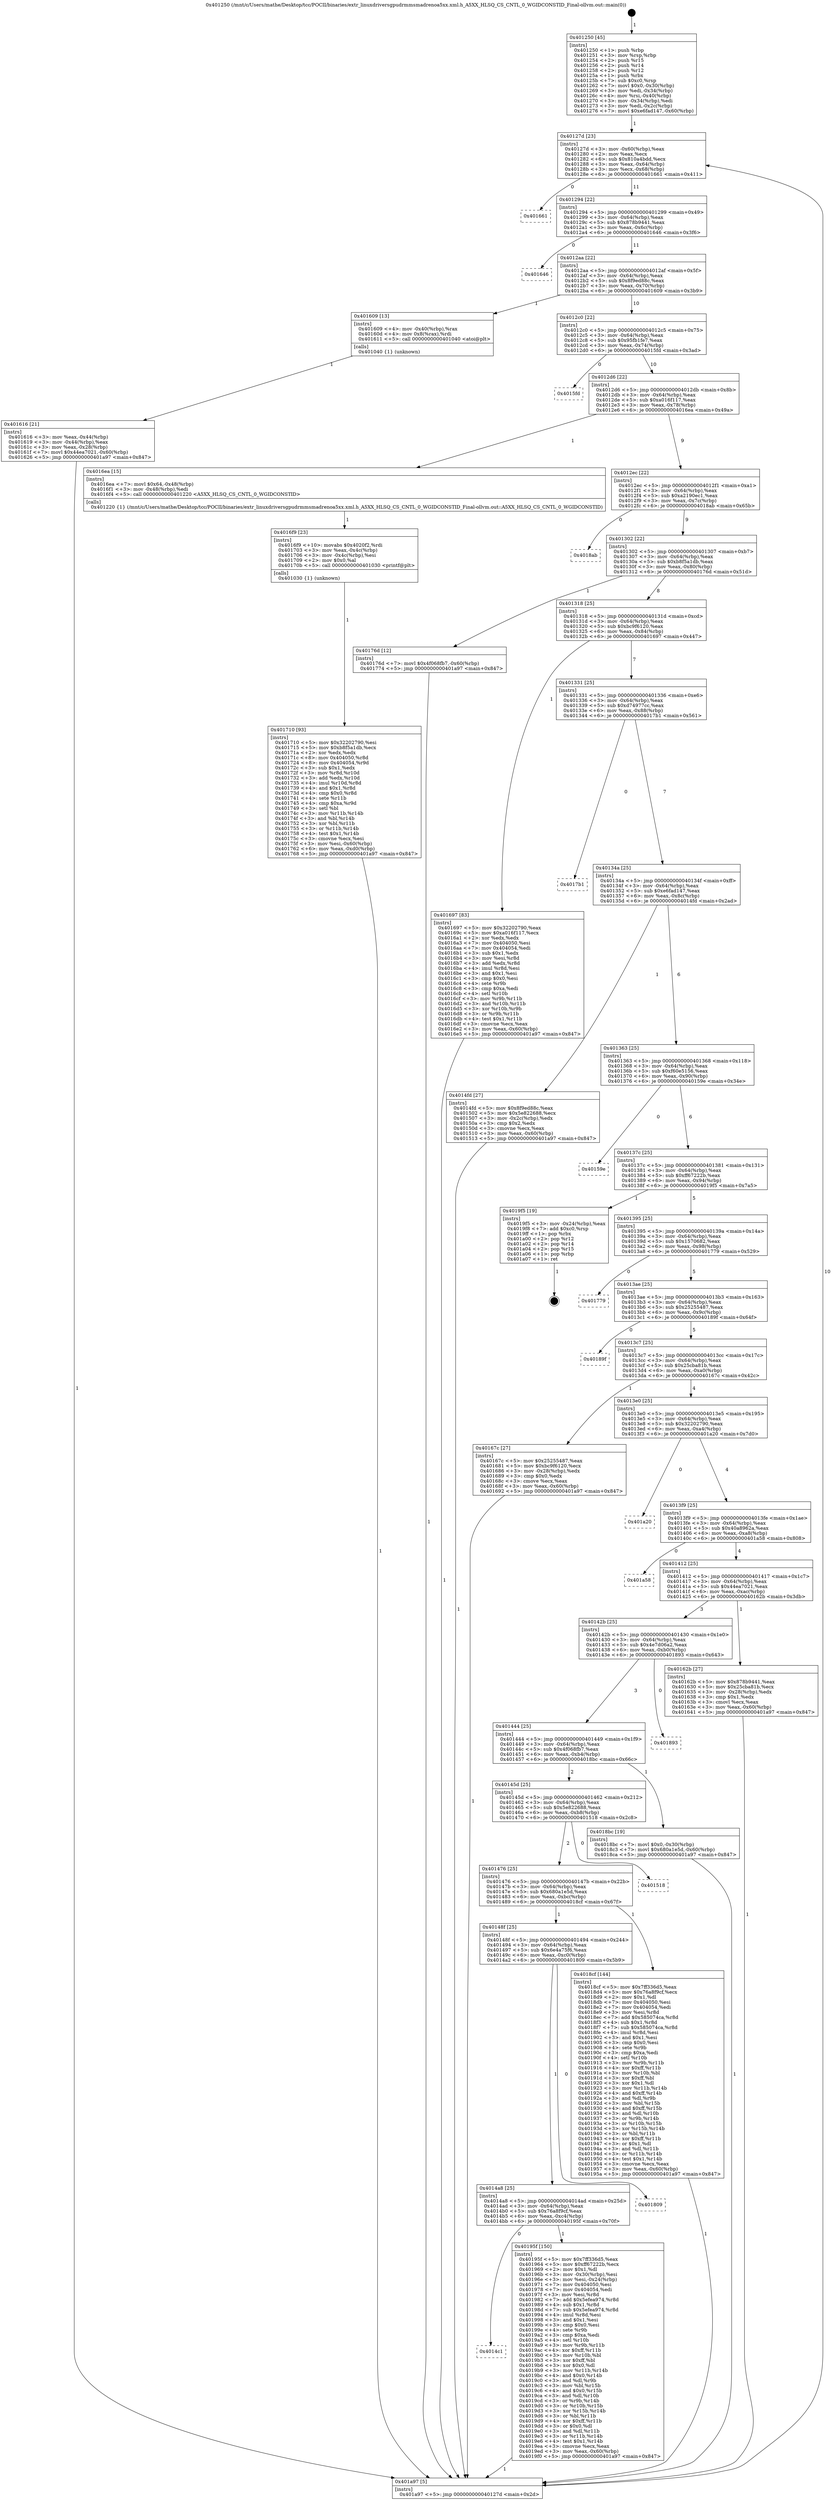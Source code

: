 digraph "0x401250" {
  label = "0x401250 (/mnt/c/Users/mathe/Desktop/tcc/POCII/binaries/extr_linuxdriversgpudrmmsmadrenoa5xx.xml.h_A5XX_HLSQ_CS_CNTL_0_WGIDCONSTID_Final-ollvm.out::main(0))"
  labelloc = "t"
  node[shape=record]

  Entry [label="",width=0.3,height=0.3,shape=circle,fillcolor=black,style=filled]
  "0x40127d" [label="{
     0x40127d [23]\l
     | [instrs]\l
     &nbsp;&nbsp;0x40127d \<+3\>: mov -0x60(%rbp),%eax\l
     &nbsp;&nbsp;0x401280 \<+2\>: mov %eax,%ecx\l
     &nbsp;&nbsp;0x401282 \<+6\>: sub $0x810a4bdd,%ecx\l
     &nbsp;&nbsp;0x401288 \<+3\>: mov %eax,-0x64(%rbp)\l
     &nbsp;&nbsp;0x40128b \<+3\>: mov %ecx,-0x68(%rbp)\l
     &nbsp;&nbsp;0x40128e \<+6\>: je 0000000000401661 \<main+0x411\>\l
  }"]
  "0x401661" [label="{
     0x401661\l
  }", style=dashed]
  "0x401294" [label="{
     0x401294 [22]\l
     | [instrs]\l
     &nbsp;&nbsp;0x401294 \<+5\>: jmp 0000000000401299 \<main+0x49\>\l
     &nbsp;&nbsp;0x401299 \<+3\>: mov -0x64(%rbp),%eax\l
     &nbsp;&nbsp;0x40129c \<+5\>: sub $0x878b9441,%eax\l
     &nbsp;&nbsp;0x4012a1 \<+3\>: mov %eax,-0x6c(%rbp)\l
     &nbsp;&nbsp;0x4012a4 \<+6\>: je 0000000000401646 \<main+0x3f6\>\l
  }"]
  Exit [label="",width=0.3,height=0.3,shape=circle,fillcolor=black,style=filled,peripheries=2]
  "0x401646" [label="{
     0x401646\l
  }", style=dashed]
  "0x4012aa" [label="{
     0x4012aa [22]\l
     | [instrs]\l
     &nbsp;&nbsp;0x4012aa \<+5\>: jmp 00000000004012af \<main+0x5f\>\l
     &nbsp;&nbsp;0x4012af \<+3\>: mov -0x64(%rbp),%eax\l
     &nbsp;&nbsp;0x4012b2 \<+5\>: sub $0x8f9ed88c,%eax\l
     &nbsp;&nbsp;0x4012b7 \<+3\>: mov %eax,-0x70(%rbp)\l
     &nbsp;&nbsp;0x4012ba \<+6\>: je 0000000000401609 \<main+0x3b9\>\l
  }"]
  "0x4014c1" [label="{
     0x4014c1\l
  }", style=dashed]
  "0x401609" [label="{
     0x401609 [13]\l
     | [instrs]\l
     &nbsp;&nbsp;0x401609 \<+4\>: mov -0x40(%rbp),%rax\l
     &nbsp;&nbsp;0x40160d \<+4\>: mov 0x8(%rax),%rdi\l
     &nbsp;&nbsp;0x401611 \<+5\>: call 0000000000401040 \<atoi@plt\>\l
     | [calls]\l
     &nbsp;&nbsp;0x401040 \{1\} (unknown)\l
  }"]
  "0x4012c0" [label="{
     0x4012c0 [22]\l
     | [instrs]\l
     &nbsp;&nbsp;0x4012c0 \<+5\>: jmp 00000000004012c5 \<main+0x75\>\l
     &nbsp;&nbsp;0x4012c5 \<+3\>: mov -0x64(%rbp),%eax\l
     &nbsp;&nbsp;0x4012c8 \<+5\>: sub $0x95fb1fe7,%eax\l
     &nbsp;&nbsp;0x4012cd \<+3\>: mov %eax,-0x74(%rbp)\l
     &nbsp;&nbsp;0x4012d0 \<+6\>: je 00000000004015fd \<main+0x3ad\>\l
  }"]
  "0x40195f" [label="{
     0x40195f [150]\l
     | [instrs]\l
     &nbsp;&nbsp;0x40195f \<+5\>: mov $0x7ff336d5,%eax\l
     &nbsp;&nbsp;0x401964 \<+5\>: mov $0xff67222b,%ecx\l
     &nbsp;&nbsp;0x401969 \<+2\>: mov $0x1,%dl\l
     &nbsp;&nbsp;0x40196b \<+3\>: mov -0x30(%rbp),%esi\l
     &nbsp;&nbsp;0x40196e \<+3\>: mov %esi,-0x24(%rbp)\l
     &nbsp;&nbsp;0x401971 \<+7\>: mov 0x404050,%esi\l
     &nbsp;&nbsp;0x401978 \<+7\>: mov 0x404054,%edi\l
     &nbsp;&nbsp;0x40197f \<+3\>: mov %esi,%r8d\l
     &nbsp;&nbsp;0x401982 \<+7\>: add $0x5efea974,%r8d\l
     &nbsp;&nbsp;0x401989 \<+4\>: sub $0x1,%r8d\l
     &nbsp;&nbsp;0x40198d \<+7\>: sub $0x5efea974,%r8d\l
     &nbsp;&nbsp;0x401994 \<+4\>: imul %r8d,%esi\l
     &nbsp;&nbsp;0x401998 \<+3\>: and $0x1,%esi\l
     &nbsp;&nbsp;0x40199b \<+3\>: cmp $0x0,%esi\l
     &nbsp;&nbsp;0x40199e \<+4\>: sete %r9b\l
     &nbsp;&nbsp;0x4019a2 \<+3\>: cmp $0xa,%edi\l
     &nbsp;&nbsp;0x4019a5 \<+4\>: setl %r10b\l
     &nbsp;&nbsp;0x4019a9 \<+3\>: mov %r9b,%r11b\l
     &nbsp;&nbsp;0x4019ac \<+4\>: xor $0xff,%r11b\l
     &nbsp;&nbsp;0x4019b0 \<+3\>: mov %r10b,%bl\l
     &nbsp;&nbsp;0x4019b3 \<+3\>: xor $0xff,%bl\l
     &nbsp;&nbsp;0x4019b6 \<+3\>: xor $0x0,%dl\l
     &nbsp;&nbsp;0x4019b9 \<+3\>: mov %r11b,%r14b\l
     &nbsp;&nbsp;0x4019bc \<+4\>: and $0x0,%r14b\l
     &nbsp;&nbsp;0x4019c0 \<+3\>: and %dl,%r9b\l
     &nbsp;&nbsp;0x4019c3 \<+3\>: mov %bl,%r15b\l
     &nbsp;&nbsp;0x4019c6 \<+4\>: and $0x0,%r15b\l
     &nbsp;&nbsp;0x4019ca \<+3\>: and %dl,%r10b\l
     &nbsp;&nbsp;0x4019cd \<+3\>: or %r9b,%r14b\l
     &nbsp;&nbsp;0x4019d0 \<+3\>: or %r10b,%r15b\l
     &nbsp;&nbsp;0x4019d3 \<+3\>: xor %r15b,%r14b\l
     &nbsp;&nbsp;0x4019d6 \<+3\>: or %bl,%r11b\l
     &nbsp;&nbsp;0x4019d9 \<+4\>: xor $0xff,%r11b\l
     &nbsp;&nbsp;0x4019dd \<+3\>: or $0x0,%dl\l
     &nbsp;&nbsp;0x4019e0 \<+3\>: and %dl,%r11b\l
     &nbsp;&nbsp;0x4019e3 \<+3\>: or %r11b,%r14b\l
     &nbsp;&nbsp;0x4019e6 \<+4\>: test $0x1,%r14b\l
     &nbsp;&nbsp;0x4019ea \<+3\>: cmovne %ecx,%eax\l
     &nbsp;&nbsp;0x4019ed \<+3\>: mov %eax,-0x60(%rbp)\l
     &nbsp;&nbsp;0x4019f0 \<+5\>: jmp 0000000000401a97 \<main+0x847\>\l
  }"]
  "0x4015fd" [label="{
     0x4015fd\l
  }", style=dashed]
  "0x4012d6" [label="{
     0x4012d6 [22]\l
     | [instrs]\l
     &nbsp;&nbsp;0x4012d6 \<+5\>: jmp 00000000004012db \<main+0x8b\>\l
     &nbsp;&nbsp;0x4012db \<+3\>: mov -0x64(%rbp),%eax\l
     &nbsp;&nbsp;0x4012de \<+5\>: sub $0xa016f117,%eax\l
     &nbsp;&nbsp;0x4012e3 \<+3\>: mov %eax,-0x78(%rbp)\l
     &nbsp;&nbsp;0x4012e6 \<+6\>: je 00000000004016ea \<main+0x49a\>\l
  }"]
  "0x4014a8" [label="{
     0x4014a8 [25]\l
     | [instrs]\l
     &nbsp;&nbsp;0x4014a8 \<+5\>: jmp 00000000004014ad \<main+0x25d\>\l
     &nbsp;&nbsp;0x4014ad \<+3\>: mov -0x64(%rbp),%eax\l
     &nbsp;&nbsp;0x4014b0 \<+5\>: sub $0x76a8f9cf,%eax\l
     &nbsp;&nbsp;0x4014b5 \<+6\>: mov %eax,-0xc4(%rbp)\l
     &nbsp;&nbsp;0x4014bb \<+6\>: je 000000000040195f \<main+0x70f\>\l
  }"]
  "0x4016ea" [label="{
     0x4016ea [15]\l
     | [instrs]\l
     &nbsp;&nbsp;0x4016ea \<+7\>: movl $0x64,-0x48(%rbp)\l
     &nbsp;&nbsp;0x4016f1 \<+3\>: mov -0x48(%rbp),%edi\l
     &nbsp;&nbsp;0x4016f4 \<+5\>: call 0000000000401220 \<A5XX_HLSQ_CS_CNTL_0_WGIDCONSTID\>\l
     | [calls]\l
     &nbsp;&nbsp;0x401220 \{1\} (/mnt/c/Users/mathe/Desktop/tcc/POCII/binaries/extr_linuxdriversgpudrmmsmadrenoa5xx.xml.h_A5XX_HLSQ_CS_CNTL_0_WGIDCONSTID_Final-ollvm.out::A5XX_HLSQ_CS_CNTL_0_WGIDCONSTID)\l
  }"]
  "0x4012ec" [label="{
     0x4012ec [22]\l
     | [instrs]\l
     &nbsp;&nbsp;0x4012ec \<+5\>: jmp 00000000004012f1 \<main+0xa1\>\l
     &nbsp;&nbsp;0x4012f1 \<+3\>: mov -0x64(%rbp),%eax\l
     &nbsp;&nbsp;0x4012f4 \<+5\>: sub $0xa2190ec1,%eax\l
     &nbsp;&nbsp;0x4012f9 \<+3\>: mov %eax,-0x7c(%rbp)\l
     &nbsp;&nbsp;0x4012fc \<+6\>: je 00000000004018ab \<main+0x65b\>\l
  }"]
  "0x401809" [label="{
     0x401809\l
  }", style=dashed]
  "0x4018ab" [label="{
     0x4018ab\l
  }", style=dashed]
  "0x401302" [label="{
     0x401302 [22]\l
     | [instrs]\l
     &nbsp;&nbsp;0x401302 \<+5\>: jmp 0000000000401307 \<main+0xb7\>\l
     &nbsp;&nbsp;0x401307 \<+3\>: mov -0x64(%rbp),%eax\l
     &nbsp;&nbsp;0x40130a \<+5\>: sub $0xb8f5a1db,%eax\l
     &nbsp;&nbsp;0x40130f \<+3\>: mov %eax,-0x80(%rbp)\l
     &nbsp;&nbsp;0x401312 \<+6\>: je 000000000040176d \<main+0x51d\>\l
  }"]
  "0x40148f" [label="{
     0x40148f [25]\l
     | [instrs]\l
     &nbsp;&nbsp;0x40148f \<+5\>: jmp 0000000000401494 \<main+0x244\>\l
     &nbsp;&nbsp;0x401494 \<+3\>: mov -0x64(%rbp),%eax\l
     &nbsp;&nbsp;0x401497 \<+5\>: sub $0x6e4a75f6,%eax\l
     &nbsp;&nbsp;0x40149c \<+6\>: mov %eax,-0xc0(%rbp)\l
     &nbsp;&nbsp;0x4014a2 \<+6\>: je 0000000000401809 \<main+0x5b9\>\l
  }"]
  "0x40176d" [label="{
     0x40176d [12]\l
     | [instrs]\l
     &nbsp;&nbsp;0x40176d \<+7\>: movl $0x4f068fb7,-0x60(%rbp)\l
     &nbsp;&nbsp;0x401774 \<+5\>: jmp 0000000000401a97 \<main+0x847\>\l
  }"]
  "0x401318" [label="{
     0x401318 [25]\l
     | [instrs]\l
     &nbsp;&nbsp;0x401318 \<+5\>: jmp 000000000040131d \<main+0xcd\>\l
     &nbsp;&nbsp;0x40131d \<+3\>: mov -0x64(%rbp),%eax\l
     &nbsp;&nbsp;0x401320 \<+5\>: sub $0xbc9f6120,%eax\l
     &nbsp;&nbsp;0x401325 \<+6\>: mov %eax,-0x84(%rbp)\l
     &nbsp;&nbsp;0x40132b \<+6\>: je 0000000000401697 \<main+0x447\>\l
  }"]
  "0x4018cf" [label="{
     0x4018cf [144]\l
     | [instrs]\l
     &nbsp;&nbsp;0x4018cf \<+5\>: mov $0x7ff336d5,%eax\l
     &nbsp;&nbsp;0x4018d4 \<+5\>: mov $0x76a8f9cf,%ecx\l
     &nbsp;&nbsp;0x4018d9 \<+2\>: mov $0x1,%dl\l
     &nbsp;&nbsp;0x4018db \<+7\>: mov 0x404050,%esi\l
     &nbsp;&nbsp;0x4018e2 \<+7\>: mov 0x404054,%edi\l
     &nbsp;&nbsp;0x4018e9 \<+3\>: mov %esi,%r8d\l
     &nbsp;&nbsp;0x4018ec \<+7\>: add $0x585074ca,%r8d\l
     &nbsp;&nbsp;0x4018f3 \<+4\>: sub $0x1,%r8d\l
     &nbsp;&nbsp;0x4018f7 \<+7\>: sub $0x585074ca,%r8d\l
     &nbsp;&nbsp;0x4018fe \<+4\>: imul %r8d,%esi\l
     &nbsp;&nbsp;0x401902 \<+3\>: and $0x1,%esi\l
     &nbsp;&nbsp;0x401905 \<+3\>: cmp $0x0,%esi\l
     &nbsp;&nbsp;0x401908 \<+4\>: sete %r9b\l
     &nbsp;&nbsp;0x40190c \<+3\>: cmp $0xa,%edi\l
     &nbsp;&nbsp;0x40190f \<+4\>: setl %r10b\l
     &nbsp;&nbsp;0x401913 \<+3\>: mov %r9b,%r11b\l
     &nbsp;&nbsp;0x401916 \<+4\>: xor $0xff,%r11b\l
     &nbsp;&nbsp;0x40191a \<+3\>: mov %r10b,%bl\l
     &nbsp;&nbsp;0x40191d \<+3\>: xor $0xff,%bl\l
     &nbsp;&nbsp;0x401920 \<+3\>: xor $0x1,%dl\l
     &nbsp;&nbsp;0x401923 \<+3\>: mov %r11b,%r14b\l
     &nbsp;&nbsp;0x401926 \<+4\>: and $0xff,%r14b\l
     &nbsp;&nbsp;0x40192a \<+3\>: and %dl,%r9b\l
     &nbsp;&nbsp;0x40192d \<+3\>: mov %bl,%r15b\l
     &nbsp;&nbsp;0x401930 \<+4\>: and $0xff,%r15b\l
     &nbsp;&nbsp;0x401934 \<+3\>: and %dl,%r10b\l
     &nbsp;&nbsp;0x401937 \<+3\>: or %r9b,%r14b\l
     &nbsp;&nbsp;0x40193a \<+3\>: or %r10b,%r15b\l
     &nbsp;&nbsp;0x40193d \<+3\>: xor %r15b,%r14b\l
     &nbsp;&nbsp;0x401940 \<+3\>: or %bl,%r11b\l
     &nbsp;&nbsp;0x401943 \<+4\>: xor $0xff,%r11b\l
     &nbsp;&nbsp;0x401947 \<+3\>: or $0x1,%dl\l
     &nbsp;&nbsp;0x40194a \<+3\>: and %dl,%r11b\l
     &nbsp;&nbsp;0x40194d \<+3\>: or %r11b,%r14b\l
     &nbsp;&nbsp;0x401950 \<+4\>: test $0x1,%r14b\l
     &nbsp;&nbsp;0x401954 \<+3\>: cmovne %ecx,%eax\l
     &nbsp;&nbsp;0x401957 \<+3\>: mov %eax,-0x60(%rbp)\l
     &nbsp;&nbsp;0x40195a \<+5\>: jmp 0000000000401a97 \<main+0x847\>\l
  }"]
  "0x401697" [label="{
     0x401697 [83]\l
     | [instrs]\l
     &nbsp;&nbsp;0x401697 \<+5\>: mov $0x32202790,%eax\l
     &nbsp;&nbsp;0x40169c \<+5\>: mov $0xa016f117,%ecx\l
     &nbsp;&nbsp;0x4016a1 \<+2\>: xor %edx,%edx\l
     &nbsp;&nbsp;0x4016a3 \<+7\>: mov 0x404050,%esi\l
     &nbsp;&nbsp;0x4016aa \<+7\>: mov 0x404054,%edi\l
     &nbsp;&nbsp;0x4016b1 \<+3\>: sub $0x1,%edx\l
     &nbsp;&nbsp;0x4016b4 \<+3\>: mov %esi,%r8d\l
     &nbsp;&nbsp;0x4016b7 \<+3\>: add %edx,%r8d\l
     &nbsp;&nbsp;0x4016ba \<+4\>: imul %r8d,%esi\l
     &nbsp;&nbsp;0x4016be \<+3\>: and $0x1,%esi\l
     &nbsp;&nbsp;0x4016c1 \<+3\>: cmp $0x0,%esi\l
     &nbsp;&nbsp;0x4016c4 \<+4\>: sete %r9b\l
     &nbsp;&nbsp;0x4016c8 \<+3\>: cmp $0xa,%edi\l
     &nbsp;&nbsp;0x4016cb \<+4\>: setl %r10b\l
     &nbsp;&nbsp;0x4016cf \<+3\>: mov %r9b,%r11b\l
     &nbsp;&nbsp;0x4016d2 \<+3\>: and %r10b,%r11b\l
     &nbsp;&nbsp;0x4016d5 \<+3\>: xor %r10b,%r9b\l
     &nbsp;&nbsp;0x4016d8 \<+3\>: or %r9b,%r11b\l
     &nbsp;&nbsp;0x4016db \<+4\>: test $0x1,%r11b\l
     &nbsp;&nbsp;0x4016df \<+3\>: cmovne %ecx,%eax\l
     &nbsp;&nbsp;0x4016e2 \<+3\>: mov %eax,-0x60(%rbp)\l
     &nbsp;&nbsp;0x4016e5 \<+5\>: jmp 0000000000401a97 \<main+0x847\>\l
  }"]
  "0x401331" [label="{
     0x401331 [25]\l
     | [instrs]\l
     &nbsp;&nbsp;0x401331 \<+5\>: jmp 0000000000401336 \<main+0xe6\>\l
     &nbsp;&nbsp;0x401336 \<+3\>: mov -0x64(%rbp),%eax\l
     &nbsp;&nbsp;0x401339 \<+5\>: sub $0xd74977cc,%eax\l
     &nbsp;&nbsp;0x40133e \<+6\>: mov %eax,-0x88(%rbp)\l
     &nbsp;&nbsp;0x401344 \<+6\>: je 00000000004017b1 \<main+0x561\>\l
  }"]
  "0x401476" [label="{
     0x401476 [25]\l
     | [instrs]\l
     &nbsp;&nbsp;0x401476 \<+5\>: jmp 000000000040147b \<main+0x22b\>\l
     &nbsp;&nbsp;0x40147b \<+3\>: mov -0x64(%rbp),%eax\l
     &nbsp;&nbsp;0x40147e \<+5\>: sub $0x680a1e5d,%eax\l
     &nbsp;&nbsp;0x401483 \<+6\>: mov %eax,-0xbc(%rbp)\l
     &nbsp;&nbsp;0x401489 \<+6\>: je 00000000004018cf \<main+0x67f\>\l
  }"]
  "0x4017b1" [label="{
     0x4017b1\l
  }", style=dashed]
  "0x40134a" [label="{
     0x40134a [25]\l
     | [instrs]\l
     &nbsp;&nbsp;0x40134a \<+5\>: jmp 000000000040134f \<main+0xff\>\l
     &nbsp;&nbsp;0x40134f \<+3\>: mov -0x64(%rbp),%eax\l
     &nbsp;&nbsp;0x401352 \<+5\>: sub $0xe6fad147,%eax\l
     &nbsp;&nbsp;0x401357 \<+6\>: mov %eax,-0x8c(%rbp)\l
     &nbsp;&nbsp;0x40135d \<+6\>: je 00000000004014fd \<main+0x2ad\>\l
  }"]
  "0x401518" [label="{
     0x401518\l
  }", style=dashed]
  "0x4014fd" [label="{
     0x4014fd [27]\l
     | [instrs]\l
     &nbsp;&nbsp;0x4014fd \<+5\>: mov $0x8f9ed88c,%eax\l
     &nbsp;&nbsp;0x401502 \<+5\>: mov $0x5e822688,%ecx\l
     &nbsp;&nbsp;0x401507 \<+3\>: mov -0x2c(%rbp),%edx\l
     &nbsp;&nbsp;0x40150a \<+3\>: cmp $0x2,%edx\l
     &nbsp;&nbsp;0x40150d \<+3\>: cmovne %ecx,%eax\l
     &nbsp;&nbsp;0x401510 \<+3\>: mov %eax,-0x60(%rbp)\l
     &nbsp;&nbsp;0x401513 \<+5\>: jmp 0000000000401a97 \<main+0x847\>\l
  }"]
  "0x401363" [label="{
     0x401363 [25]\l
     | [instrs]\l
     &nbsp;&nbsp;0x401363 \<+5\>: jmp 0000000000401368 \<main+0x118\>\l
     &nbsp;&nbsp;0x401368 \<+3\>: mov -0x64(%rbp),%eax\l
     &nbsp;&nbsp;0x40136b \<+5\>: sub $0xf60e5156,%eax\l
     &nbsp;&nbsp;0x401370 \<+6\>: mov %eax,-0x90(%rbp)\l
     &nbsp;&nbsp;0x401376 \<+6\>: je 000000000040159e \<main+0x34e\>\l
  }"]
  "0x401a97" [label="{
     0x401a97 [5]\l
     | [instrs]\l
     &nbsp;&nbsp;0x401a97 \<+5\>: jmp 000000000040127d \<main+0x2d\>\l
  }"]
  "0x401250" [label="{
     0x401250 [45]\l
     | [instrs]\l
     &nbsp;&nbsp;0x401250 \<+1\>: push %rbp\l
     &nbsp;&nbsp;0x401251 \<+3\>: mov %rsp,%rbp\l
     &nbsp;&nbsp;0x401254 \<+2\>: push %r15\l
     &nbsp;&nbsp;0x401256 \<+2\>: push %r14\l
     &nbsp;&nbsp;0x401258 \<+2\>: push %r12\l
     &nbsp;&nbsp;0x40125a \<+1\>: push %rbx\l
     &nbsp;&nbsp;0x40125b \<+7\>: sub $0xc0,%rsp\l
     &nbsp;&nbsp;0x401262 \<+7\>: movl $0x0,-0x30(%rbp)\l
     &nbsp;&nbsp;0x401269 \<+3\>: mov %edi,-0x34(%rbp)\l
     &nbsp;&nbsp;0x40126c \<+4\>: mov %rsi,-0x40(%rbp)\l
     &nbsp;&nbsp;0x401270 \<+3\>: mov -0x34(%rbp),%edi\l
     &nbsp;&nbsp;0x401273 \<+3\>: mov %edi,-0x2c(%rbp)\l
     &nbsp;&nbsp;0x401276 \<+7\>: movl $0xe6fad147,-0x60(%rbp)\l
  }"]
  "0x401616" [label="{
     0x401616 [21]\l
     | [instrs]\l
     &nbsp;&nbsp;0x401616 \<+3\>: mov %eax,-0x44(%rbp)\l
     &nbsp;&nbsp;0x401619 \<+3\>: mov -0x44(%rbp),%eax\l
     &nbsp;&nbsp;0x40161c \<+3\>: mov %eax,-0x28(%rbp)\l
     &nbsp;&nbsp;0x40161f \<+7\>: movl $0x44ea7021,-0x60(%rbp)\l
     &nbsp;&nbsp;0x401626 \<+5\>: jmp 0000000000401a97 \<main+0x847\>\l
  }"]
  "0x40145d" [label="{
     0x40145d [25]\l
     | [instrs]\l
     &nbsp;&nbsp;0x40145d \<+5\>: jmp 0000000000401462 \<main+0x212\>\l
     &nbsp;&nbsp;0x401462 \<+3\>: mov -0x64(%rbp),%eax\l
     &nbsp;&nbsp;0x401465 \<+5\>: sub $0x5e822688,%eax\l
     &nbsp;&nbsp;0x40146a \<+6\>: mov %eax,-0xb8(%rbp)\l
     &nbsp;&nbsp;0x401470 \<+6\>: je 0000000000401518 \<main+0x2c8\>\l
  }"]
  "0x40159e" [label="{
     0x40159e\l
  }", style=dashed]
  "0x40137c" [label="{
     0x40137c [25]\l
     | [instrs]\l
     &nbsp;&nbsp;0x40137c \<+5\>: jmp 0000000000401381 \<main+0x131\>\l
     &nbsp;&nbsp;0x401381 \<+3\>: mov -0x64(%rbp),%eax\l
     &nbsp;&nbsp;0x401384 \<+5\>: sub $0xff67222b,%eax\l
     &nbsp;&nbsp;0x401389 \<+6\>: mov %eax,-0x94(%rbp)\l
     &nbsp;&nbsp;0x40138f \<+6\>: je 00000000004019f5 \<main+0x7a5\>\l
  }"]
  "0x4018bc" [label="{
     0x4018bc [19]\l
     | [instrs]\l
     &nbsp;&nbsp;0x4018bc \<+7\>: movl $0x0,-0x30(%rbp)\l
     &nbsp;&nbsp;0x4018c3 \<+7\>: movl $0x680a1e5d,-0x60(%rbp)\l
     &nbsp;&nbsp;0x4018ca \<+5\>: jmp 0000000000401a97 \<main+0x847\>\l
  }"]
  "0x4019f5" [label="{
     0x4019f5 [19]\l
     | [instrs]\l
     &nbsp;&nbsp;0x4019f5 \<+3\>: mov -0x24(%rbp),%eax\l
     &nbsp;&nbsp;0x4019f8 \<+7\>: add $0xc0,%rsp\l
     &nbsp;&nbsp;0x4019ff \<+1\>: pop %rbx\l
     &nbsp;&nbsp;0x401a00 \<+2\>: pop %r12\l
     &nbsp;&nbsp;0x401a02 \<+2\>: pop %r14\l
     &nbsp;&nbsp;0x401a04 \<+2\>: pop %r15\l
     &nbsp;&nbsp;0x401a06 \<+1\>: pop %rbp\l
     &nbsp;&nbsp;0x401a07 \<+1\>: ret\l
  }"]
  "0x401395" [label="{
     0x401395 [25]\l
     | [instrs]\l
     &nbsp;&nbsp;0x401395 \<+5\>: jmp 000000000040139a \<main+0x14a\>\l
     &nbsp;&nbsp;0x40139a \<+3\>: mov -0x64(%rbp),%eax\l
     &nbsp;&nbsp;0x40139d \<+5\>: sub $0x1570682,%eax\l
     &nbsp;&nbsp;0x4013a2 \<+6\>: mov %eax,-0x98(%rbp)\l
     &nbsp;&nbsp;0x4013a8 \<+6\>: je 0000000000401779 \<main+0x529\>\l
  }"]
  "0x401444" [label="{
     0x401444 [25]\l
     | [instrs]\l
     &nbsp;&nbsp;0x401444 \<+5\>: jmp 0000000000401449 \<main+0x1f9\>\l
     &nbsp;&nbsp;0x401449 \<+3\>: mov -0x64(%rbp),%eax\l
     &nbsp;&nbsp;0x40144c \<+5\>: sub $0x4f068fb7,%eax\l
     &nbsp;&nbsp;0x401451 \<+6\>: mov %eax,-0xb4(%rbp)\l
     &nbsp;&nbsp;0x401457 \<+6\>: je 00000000004018bc \<main+0x66c\>\l
  }"]
  "0x401779" [label="{
     0x401779\l
  }", style=dashed]
  "0x4013ae" [label="{
     0x4013ae [25]\l
     | [instrs]\l
     &nbsp;&nbsp;0x4013ae \<+5\>: jmp 00000000004013b3 \<main+0x163\>\l
     &nbsp;&nbsp;0x4013b3 \<+3\>: mov -0x64(%rbp),%eax\l
     &nbsp;&nbsp;0x4013b6 \<+5\>: sub $0x25255487,%eax\l
     &nbsp;&nbsp;0x4013bb \<+6\>: mov %eax,-0x9c(%rbp)\l
     &nbsp;&nbsp;0x4013c1 \<+6\>: je 000000000040189f \<main+0x64f\>\l
  }"]
  "0x401893" [label="{
     0x401893\l
  }", style=dashed]
  "0x40189f" [label="{
     0x40189f\l
  }", style=dashed]
  "0x4013c7" [label="{
     0x4013c7 [25]\l
     | [instrs]\l
     &nbsp;&nbsp;0x4013c7 \<+5\>: jmp 00000000004013cc \<main+0x17c\>\l
     &nbsp;&nbsp;0x4013cc \<+3\>: mov -0x64(%rbp),%eax\l
     &nbsp;&nbsp;0x4013cf \<+5\>: sub $0x25cba81b,%eax\l
     &nbsp;&nbsp;0x4013d4 \<+6\>: mov %eax,-0xa0(%rbp)\l
     &nbsp;&nbsp;0x4013da \<+6\>: je 000000000040167c \<main+0x42c\>\l
  }"]
  "0x401710" [label="{
     0x401710 [93]\l
     | [instrs]\l
     &nbsp;&nbsp;0x401710 \<+5\>: mov $0x32202790,%esi\l
     &nbsp;&nbsp;0x401715 \<+5\>: mov $0xb8f5a1db,%ecx\l
     &nbsp;&nbsp;0x40171a \<+2\>: xor %edx,%edx\l
     &nbsp;&nbsp;0x40171c \<+8\>: mov 0x404050,%r8d\l
     &nbsp;&nbsp;0x401724 \<+8\>: mov 0x404054,%r9d\l
     &nbsp;&nbsp;0x40172c \<+3\>: sub $0x1,%edx\l
     &nbsp;&nbsp;0x40172f \<+3\>: mov %r8d,%r10d\l
     &nbsp;&nbsp;0x401732 \<+3\>: add %edx,%r10d\l
     &nbsp;&nbsp;0x401735 \<+4\>: imul %r10d,%r8d\l
     &nbsp;&nbsp;0x401739 \<+4\>: and $0x1,%r8d\l
     &nbsp;&nbsp;0x40173d \<+4\>: cmp $0x0,%r8d\l
     &nbsp;&nbsp;0x401741 \<+4\>: sete %r11b\l
     &nbsp;&nbsp;0x401745 \<+4\>: cmp $0xa,%r9d\l
     &nbsp;&nbsp;0x401749 \<+3\>: setl %bl\l
     &nbsp;&nbsp;0x40174c \<+3\>: mov %r11b,%r14b\l
     &nbsp;&nbsp;0x40174f \<+3\>: and %bl,%r14b\l
     &nbsp;&nbsp;0x401752 \<+3\>: xor %bl,%r11b\l
     &nbsp;&nbsp;0x401755 \<+3\>: or %r11b,%r14b\l
     &nbsp;&nbsp;0x401758 \<+4\>: test $0x1,%r14b\l
     &nbsp;&nbsp;0x40175c \<+3\>: cmovne %ecx,%esi\l
     &nbsp;&nbsp;0x40175f \<+3\>: mov %esi,-0x60(%rbp)\l
     &nbsp;&nbsp;0x401762 \<+6\>: mov %eax,-0xd0(%rbp)\l
     &nbsp;&nbsp;0x401768 \<+5\>: jmp 0000000000401a97 \<main+0x847\>\l
  }"]
  "0x40167c" [label="{
     0x40167c [27]\l
     | [instrs]\l
     &nbsp;&nbsp;0x40167c \<+5\>: mov $0x25255487,%eax\l
     &nbsp;&nbsp;0x401681 \<+5\>: mov $0xbc9f6120,%ecx\l
     &nbsp;&nbsp;0x401686 \<+3\>: mov -0x28(%rbp),%edx\l
     &nbsp;&nbsp;0x401689 \<+3\>: cmp $0x0,%edx\l
     &nbsp;&nbsp;0x40168c \<+3\>: cmove %ecx,%eax\l
     &nbsp;&nbsp;0x40168f \<+3\>: mov %eax,-0x60(%rbp)\l
     &nbsp;&nbsp;0x401692 \<+5\>: jmp 0000000000401a97 \<main+0x847\>\l
  }"]
  "0x4013e0" [label="{
     0x4013e0 [25]\l
     | [instrs]\l
     &nbsp;&nbsp;0x4013e0 \<+5\>: jmp 00000000004013e5 \<main+0x195\>\l
     &nbsp;&nbsp;0x4013e5 \<+3\>: mov -0x64(%rbp),%eax\l
     &nbsp;&nbsp;0x4013e8 \<+5\>: sub $0x32202790,%eax\l
     &nbsp;&nbsp;0x4013ed \<+6\>: mov %eax,-0xa4(%rbp)\l
     &nbsp;&nbsp;0x4013f3 \<+6\>: je 0000000000401a20 \<main+0x7d0\>\l
  }"]
  "0x4016f9" [label="{
     0x4016f9 [23]\l
     | [instrs]\l
     &nbsp;&nbsp;0x4016f9 \<+10\>: movabs $0x4020f2,%rdi\l
     &nbsp;&nbsp;0x401703 \<+3\>: mov %eax,-0x4c(%rbp)\l
     &nbsp;&nbsp;0x401706 \<+3\>: mov -0x4c(%rbp),%esi\l
     &nbsp;&nbsp;0x401709 \<+2\>: mov $0x0,%al\l
     &nbsp;&nbsp;0x40170b \<+5\>: call 0000000000401030 \<printf@plt\>\l
     | [calls]\l
     &nbsp;&nbsp;0x401030 \{1\} (unknown)\l
  }"]
  "0x401a20" [label="{
     0x401a20\l
  }", style=dashed]
  "0x4013f9" [label="{
     0x4013f9 [25]\l
     | [instrs]\l
     &nbsp;&nbsp;0x4013f9 \<+5\>: jmp 00000000004013fe \<main+0x1ae\>\l
     &nbsp;&nbsp;0x4013fe \<+3\>: mov -0x64(%rbp),%eax\l
     &nbsp;&nbsp;0x401401 \<+5\>: sub $0x40a8962a,%eax\l
     &nbsp;&nbsp;0x401406 \<+6\>: mov %eax,-0xa8(%rbp)\l
     &nbsp;&nbsp;0x40140c \<+6\>: je 0000000000401a58 \<main+0x808\>\l
  }"]
  "0x40142b" [label="{
     0x40142b [25]\l
     | [instrs]\l
     &nbsp;&nbsp;0x40142b \<+5\>: jmp 0000000000401430 \<main+0x1e0\>\l
     &nbsp;&nbsp;0x401430 \<+3\>: mov -0x64(%rbp),%eax\l
     &nbsp;&nbsp;0x401433 \<+5\>: sub $0x4e7d06a2,%eax\l
     &nbsp;&nbsp;0x401438 \<+6\>: mov %eax,-0xb0(%rbp)\l
     &nbsp;&nbsp;0x40143e \<+6\>: je 0000000000401893 \<main+0x643\>\l
  }"]
  "0x401a58" [label="{
     0x401a58\l
  }", style=dashed]
  "0x401412" [label="{
     0x401412 [25]\l
     | [instrs]\l
     &nbsp;&nbsp;0x401412 \<+5\>: jmp 0000000000401417 \<main+0x1c7\>\l
     &nbsp;&nbsp;0x401417 \<+3\>: mov -0x64(%rbp),%eax\l
     &nbsp;&nbsp;0x40141a \<+5\>: sub $0x44ea7021,%eax\l
     &nbsp;&nbsp;0x40141f \<+6\>: mov %eax,-0xac(%rbp)\l
     &nbsp;&nbsp;0x401425 \<+6\>: je 000000000040162b \<main+0x3db\>\l
  }"]
  "0x40162b" [label="{
     0x40162b [27]\l
     | [instrs]\l
     &nbsp;&nbsp;0x40162b \<+5\>: mov $0x878b9441,%eax\l
     &nbsp;&nbsp;0x401630 \<+5\>: mov $0x25cba81b,%ecx\l
     &nbsp;&nbsp;0x401635 \<+3\>: mov -0x28(%rbp),%edx\l
     &nbsp;&nbsp;0x401638 \<+3\>: cmp $0x1,%edx\l
     &nbsp;&nbsp;0x40163b \<+3\>: cmovl %ecx,%eax\l
     &nbsp;&nbsp;0x40163e \<+3\>: mov %eax,-0x60(%rbp)\l
     &nbsp;&nbsp;0x401641 \<+5\>: jmp 0000000000401a97 \<main+0x847\>\l
  }"]
  Entry -> "0x401250" [label=" 1"]
  "0x40127d" -> "0x401661" [label=" 0"]
  "0x40127d" -> "0x401294" [label=" 11"]
  "0x4019f5" -> Exit [label=" 1"]
  "0x401294" -> "0x401646" [label=" 0"]
  "0x401294" -> "0x4012aa" [label=" 11"]
  "0x40195f" -> "0x401a97" [label=" 1"]
  "0x4012aa" -> "0x401609" [label=" 1"]
  "0x4012aa" -> "0x4012c0" [label=" 10"]
  "0x4014a8" -> "0x4014c1" [label=" 0"]
  "0x4012c0" -> "0x4015fd" [label=" 0"]
  "0x4012c0" -> "0x4012d6" [label=" 10"]
  "0x4014a8" -> "0x40195f" [label=" 1"]
  "0x4012d6" -> "0x4016ea" [label=" 1"]
  "0x4012d6" -> "0x4012ec" [label=" 9"]
  "0x40148f" -> "0x4014a8" [label=" 1"]
  "0x4012ec" -> "0x4018ab" [label=" 0"]
  "0x4012ec" -> "0x401302" [label=" 9"]
  "0x40148f" -> "0x401809" [label=" 0"]
  "0x401302" -> "0x40176d" [label=" 1"]
  "0x401302" -> "0x401318" [label=" 8"]
  "0x4018cf" -> "0x401a97" [label=" 1"]
  "0x401318" -> "0x401697" [label=" 1"]
  "0x401318" -> "0x401331" [label=" 7"]
  "0x401476" -> "0x40148f" [label=" 1"]
  "0x401331" -> "0x4017b1" [label=" 0"]
  "0x401331" -> "0x40134a" [label=" 7"]
  "0x401476" -> "0x4018cf" [label=" 1"]
  "0x40134a" -> "0x4014fd" [label=" 1"]
  "0x40134a" -> "0x401363" [label=" 6"]
  "0x4014fd" -> "0x401a97" [label=" 1"]
  "0x401250" -> "0x40127d" [label=" 1"]
  "0x401a97" -> "0x40127d" [label=" 10"]
  "0x401609" -> "0x401616" [label=" 1"]
  "0x401616" -> "0x401a97" [label=" 1"]
  "0x40145d" -> "0x401476" [label=" 2"]
  "0x401363" -> "0x40159e" [label=" 0"]
  "0x401363" -> "0x40137c" [label=" 6"]
  "0x40145d" -> "0x401518" [label=" 0"]
  "0x40137c" -> "0x4019f5" [label=" 1"]
  "0x40137c" -> "0x401395" [label=" 5"]
  "0x4018bc" -> "0x401a97" [label=" 1"]
  "0x401395" -> "0x401779" [label=" 0"]
  "0x401395" -> "0x4013ae" [label=" 5"]
  "0x401444" -> "0x4018bc" [label=" 1"]
  "0x4013ae" -> "0x40189f" [label=" 0"]
  "0x4013ae" -> "0x4013c7" [label=" 5"]
  "0x401444" -> "0x40145d" [label=" 2"]
  "0x4013c7" -> "0x40167c" [label=" 1"]
  "0x4013c7" -> "0x4013e0" [label=" 4"]
  "0x40142b" -> "0x401893" [label=" 0"]
  "0x4013e0" -> "0x401a20" [label=" 0"]
  "0x4013e0" -> "0x4013f9" [label=" 4"]
  "0x40142b" -> "0x401444" [label=" 3"]
  "0x4013f9" -> "0x401a58" [label=" 0"]
  "0x4013f9" -> "0x401412" [label=" 4"]
  "0x40176d" -> "0x401a97" [label=" 1"]
  "0x401412" -> "0x40162b" [label=" 1"]
  "0x401412" -> "0x40142b" [label=" 3"]
  "0x40162b" -> "0x401a97" [label=" 1"]
  "0x40167c" -> "0x401a97" [label=" 1"]
  "0x401697" -> "0x401a97" [label=" 1"]
  "0x4016ea" -> "0x4016f9" [label=" 1"]
  "0x4016f9" -> "0x401710" [label=" 1"]
  "0x401710" -> "0x401a97" [label=" 1"]
}

